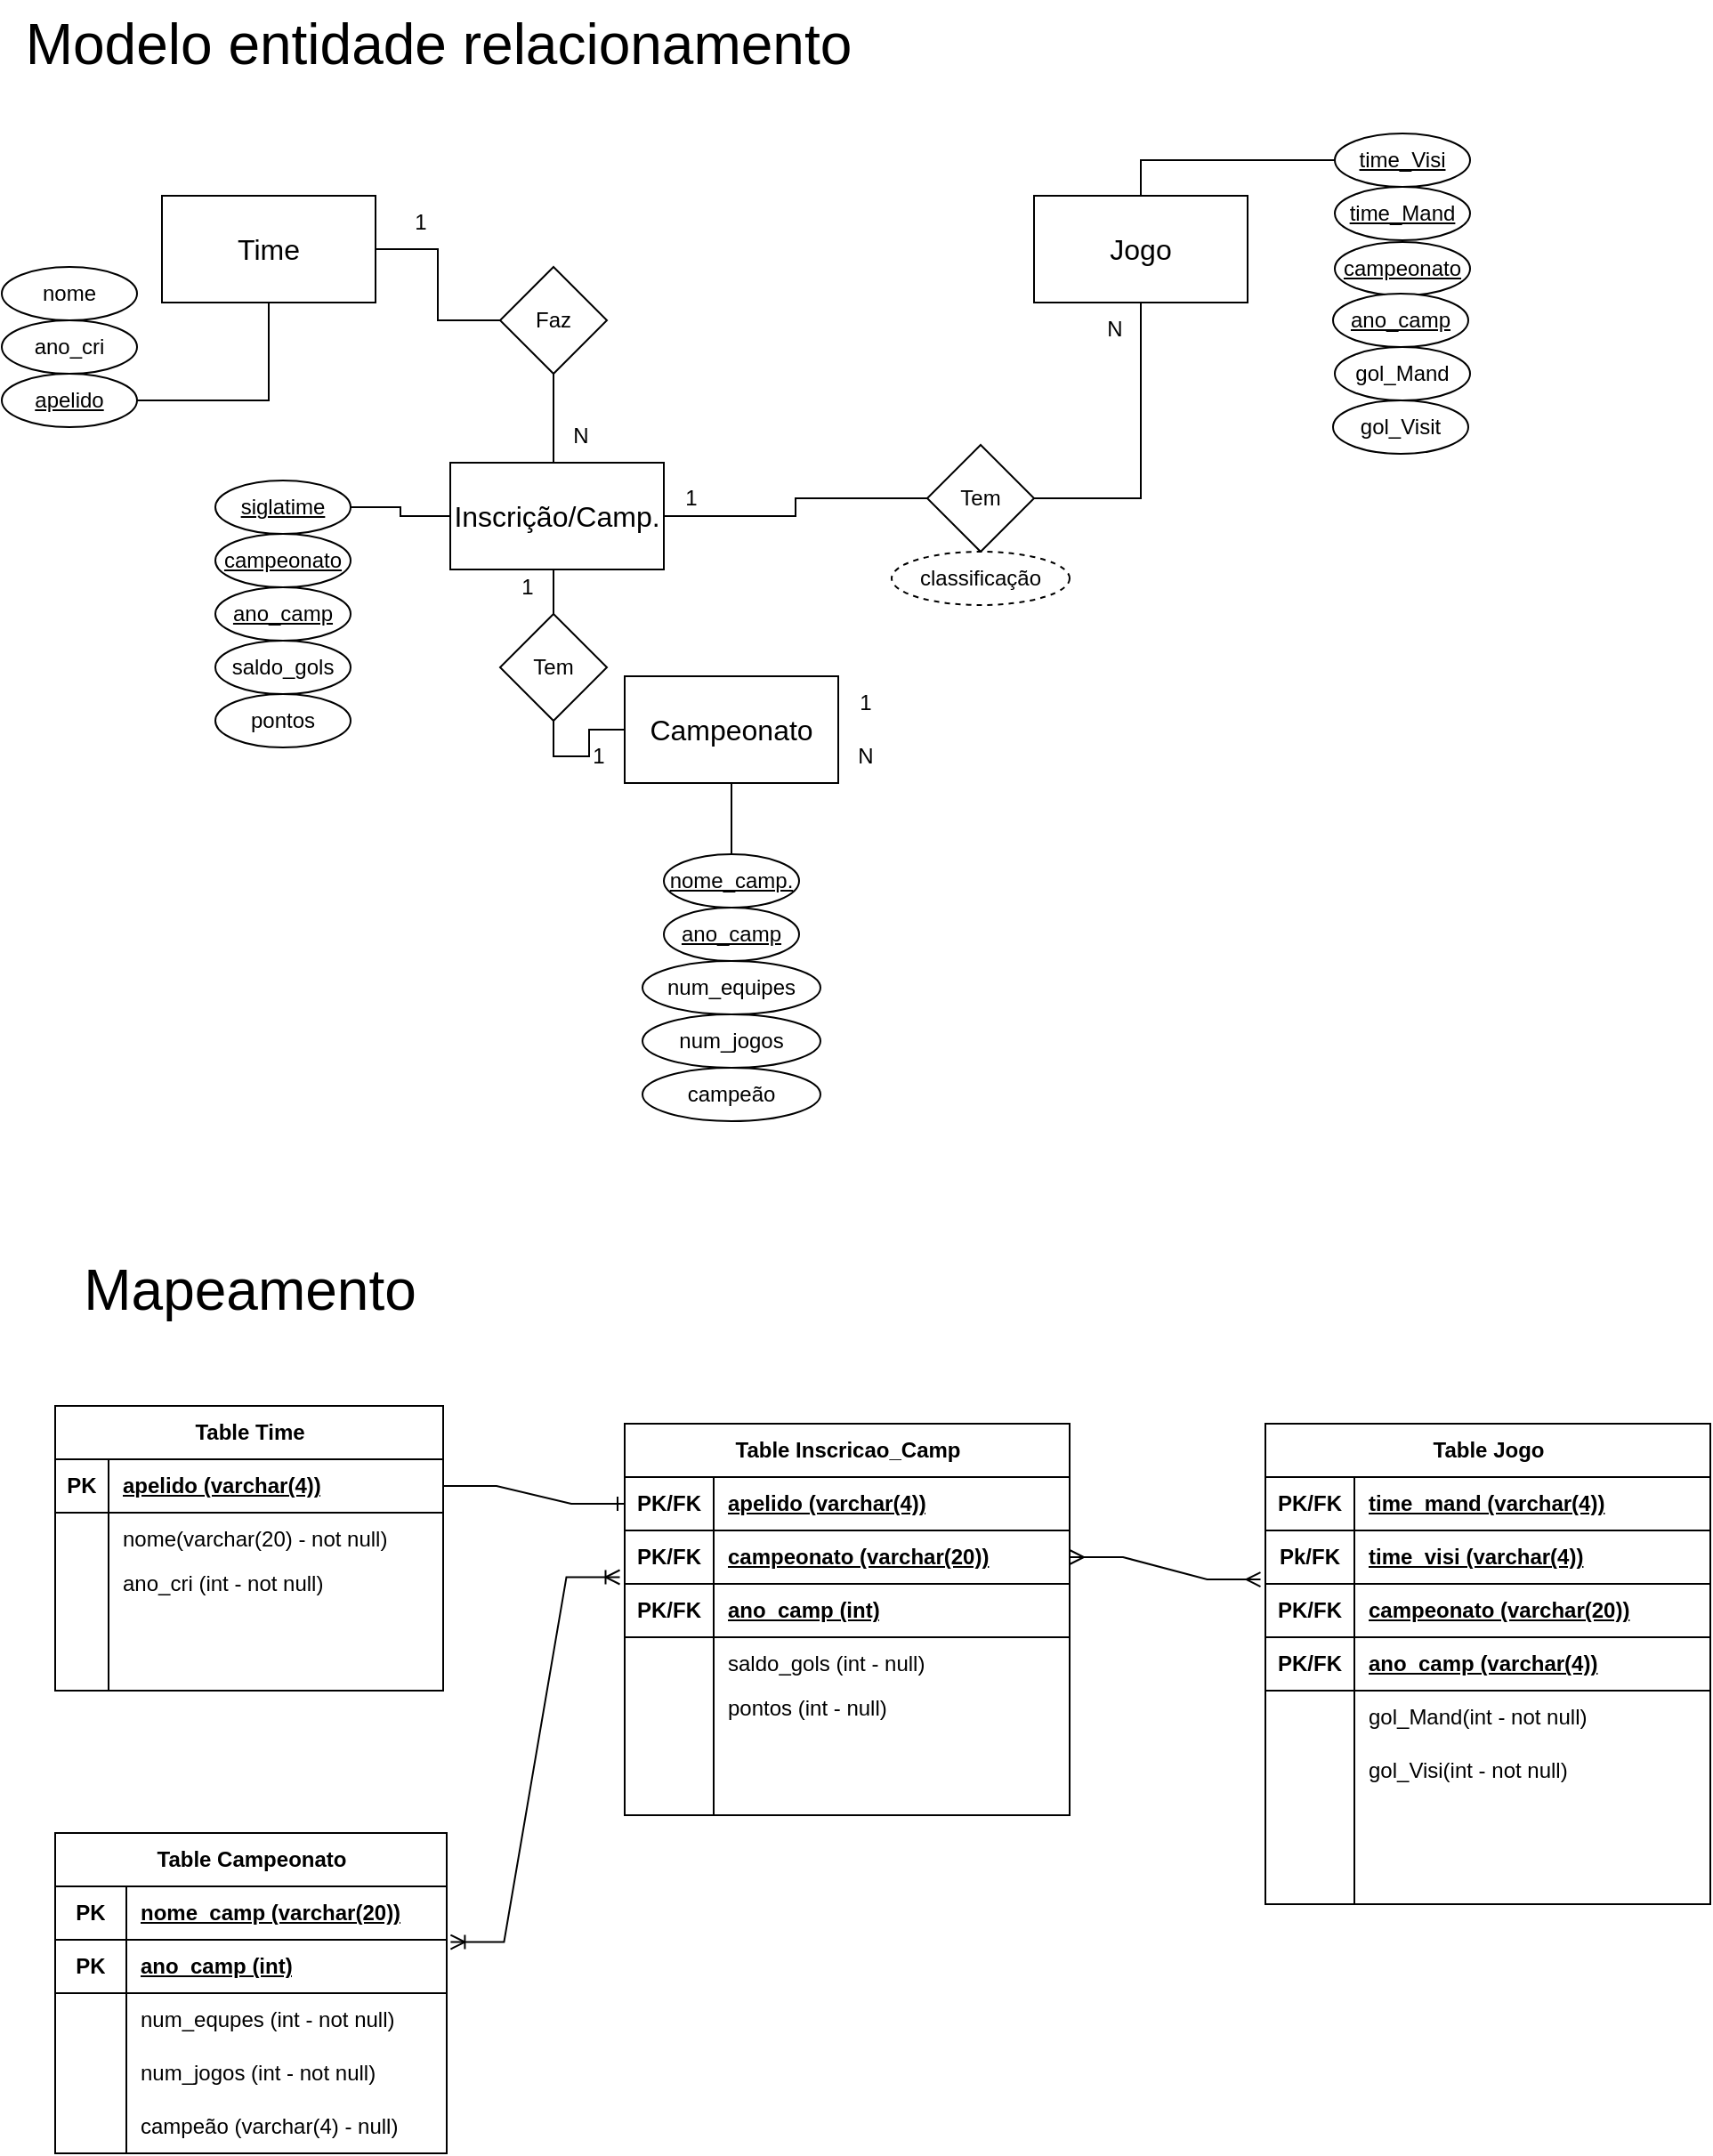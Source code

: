 <mxfile version="21.1.5" type="device">
  <diagram name="Página-1" id="OHmqHWSddSVcRTLXBkN2">
    <mxGraphModel dx="1222" dy="1817" grid="1" gridSize="10" guides="1" tooltips="1" connect="1" arrows="1" fold="1" page="1" pageScale="1" pageWidth="827" pageHeight="1169" math="0" shadow="0">
      <root>
        <mxCell id="0" />
        <mxCell id="1" parent="0" />
        <mxCell id="hpPlrnzXMy8QBGqbt8Rk-30" style="edgeStyle=orthogonalEdgeStyle;rounded=0;orthogonalLoop=1;jettySize=auto;html=1;endArrow=none;endFill=0;" parent="1" source="hpPlrnzXMy8QBGqbt8Rk-1" target="hpPlrnzXMy8QBGqbt8Rk-20" edge="1">
          <mxGeometry relative="1" as="geometry" />
        </mxCell>
        <mxCell id="hpPlrnzXMy8QBGqbt8Rk-1" value="&lt;font style=&quot;font-size: 16px;&quot;&gt;Time&lt;/font&gt;" style="rounded=0;whiteSpace=wrap;html=1;" parent="1" vertex="1">
          <mxGeometry x="110" y="90" width="120" height="60" as="geometry" />
        </mxCell>
        <mxCell id="hpPlrnzXMy8QBGqbt8Rk-2" value="&lt;font style=&quot;font-size: 16px;&quot;&gt;Jogo&lt;/font&gt;" style="rounded=0;whiteSpace=wrap;html=1;" parent="1" vertex="1">
          <mxGeometry x="600" y="90" width="120" height="60" as="geometry" />
        </mxCell>
        <mxCell id="hpPlrnzXMy8QBGqbt8Rk-31" style="edgeStyle=orthogonalEdgeStyle;rounded=0;orthogonalLoop=1;jettySize=auto;html=1;entryX=0.5;entryY=1;entryDx=0;entryDy=0;endArrow=none;endFill=0;" parent="1" source="7RqmCavqTVrCnQbCyb9y-6" target="hpPlrnzXMy8QBGqbt8Rk-20" edge="1">
          <mxGeometry relative="1" as="geometry" />
        </mxCell>
        <mxCell id="hpPlrnzXMy8QBGqbt8Rk-57" style="edgeStyle=orthogonalEdgeStyle;rounded=0;orthogonalLoop=1;jettySize=auto;html=1;entryX=0;entryY=0.5;entryDx=0;entryDy=0;exitX=1;exitY=0.5;exitDx=0;exitDy=0;endArrow=none;endFill=0;" parent="1" source="7RqmCavqTVrCnQbCyb9y-1" target="hpPlrnzXMy8QBGqbt8Rk-19" edge="1">
          <mxGeometry relative="1" as="geometry" />
        </mxCell>
        <mxCell id="hpPlrnzXMy8QBGqbt8Rk-283" value="" style="edgeStyle=orthogonalEdgeStyle;rounded=0;orthogonalLoop=1;jettySize=auto;html=1;" parent="1" source="hNFuMgrKwEquxDDYwE76-2" target="hpPlrnzXMy8QBGqbt8Rk-281" edge="1">
          <mxGeometry relative="1" as="geometry" />
        </mxCell>
        <mxCell id="hpPlrnzXMy8QBGqbt8Rk-3" value="&lt;font style=&quot;font-size: 16px;&quot;&gt;Campeonato&lt;/font&gt;" style="rounded=0;whiteSpace=wrap;html=1;" parent="1" vertex="1">
          <mxGeometry x="370" y="360" width="120" height="60" as="geometry" />
        </mxCell>
        <mxCell id="hpPlrnzXMy8QBGqbt8Rk-12" value="&lt;u&gt;nome_camp.&lt;/u&gt;" style="ellipse;whiteSpace=wrap;html=1;" parent="1" vertex="1">
          <mxGeometry x="392" y="460" width="76" height="30" as="geometry" />
        </mxCell>
        <mxCell id="7RqmCavqTVrCnQbCyb9y-3" value="" style="edgeStyle=orthogonalEdgeStyle;rounded=0;orthogonalLoop=1;jettySize=auto;html=1;" parent="1" source="hpPlrnzXMy8QBGqbt8Rk-13" target="7RqmCavqTVrCnQbCyb9y-2" edge="1">
          <mxGeometry relative="1" as="geometry" />
        </mxCell>
        <mxCell id="hpPlrnzXMy8QBGqbt8Rk-13" value="saldo_gols" style="ellipse;whiteSpace=wrap;html=1;" parent="1" vertex="1">
          <mxGeometry x="140" y="340" width="76" height="30" as="geometry" />
        </mxCell>
        <mxCell id="hpPlrnzXMy8QBGqbt8Rk-16" value="pontos" style="ellipse;whiteSpace=wrap;html=1;" parent="1" vertex="1">
          <mxGeometry x="140" y="370" width="76" height="30" as="geometry" />
        </mxCell>
        <mxCell id="hpPlrnzXMy8QBGqbt8Rk-17" value="num_equipes" style="ellipse;whiteSpace=wrap;html=1;" parent="1" vertex="1">
          <mxGeometry x="380" y="520" width="100" height="30" as="geometry" />
        </mxCell>
        <mxCell id="hpPlrnzXMy8QBGqbt8Rk-277" style="edgeStyle=orthogonalEdgeStyle;rounded=0;orthogonalLoop=1;jettySize=auto;html=1;exitX=1;exitY=0.5;exitDx=0;exitDy=0;entryX=0.5;entryY=1;entryDx=0;entryDy=0;endArrow=none;endFill=0;" parent="1" source="hpPlrnzXMy8QBGqbt8Rk-19" target="hpPlrnzXMy8QBGqbt8Rk-2" edge="1">
          <mxGeometry relative="1" as="geometry">
            <mxPoint x="630" y="399" as="sourcePoint" />
            <mxPoint x="680" y="240" as="targetPoint" />
          </mxGeometry>
        </mxCell>
        <mxCell id="hpPlrnzXMy8QBGqbt8Rk-19" value="Tem" style="rhombus;whiteSpace=wrap;html=1;" parent="1" vertex="1">
          <mxGeometry x="540" y="230" width="60" height="60" as="geometry" />
        </mxCell>
        <mxCell id="hpPlrnzXMy8QBGqbt8Rk-20" value="Faz" style="rhombus;whiteSpace=wrap;html=1;" parent="1" vertex="1">
          <mxGeometry x="300" y="130" width="60" height="60" as="geometry" />
        </mxCell>
        <mxCell id="hpPlrnzXMy8QBGqbt8Rk-24" value="&lt;u&gt;apelido&lt;/u&gt;" style="ellipse;whiteSpace=wrap;html=1;" parent="1" vertex="1">
          <mxGeometry x="20" y="190" width="76" height="30" as="geometry" />
        </mxCell>
        <mxCell id="hpPlrnzXMy8QBGqbt8Rk-27" value="nome" style="ellipse;whiteSpace=wrap;html=1;" parent="1" vertex="1">
          <mxGeometry x="20" y="130" width="76" height="30" as="geometry" />
        </mxCell>
        <mxCell id="hpPlrnzXMy8QBGqbt8Rk-28" value="ano_cri" style="ellipse;whiteSpace=wrap;html=1;" parent="1" vertex="1">
          <mxGeometry x="20" y="160" width="76" height="30" as="geometry" />
        </mxCell>
        <mxCell id="hpPlrnzXMy8QBGqbt8Rk-36" value="&lt;u&gt;time_Mand&lt;/u&gt;" style="ellipse;whiteSpace=wrap;html=1;" parent="1" vertex="1">
          <mxGeometry x="769" y="85" width="76" height="30" as="geometry" />
        </mxCell>
        <mxCell id="hpPlrnzXMy8QBGqbt8Rk-37" value="&lt;u&gt;time_Visi&lt;/u&gt;" style="ellipse;whiteSpace=wrap;html=1;" parent="1" vertex="1">
          <mxGeometry x="769" y="55" width="76" height="30" as="geometry" />
        </mxCell>
        <mxCell id="hpPlrnzXMy8QBGqbt8Rk-38" value="gol_Mand" style="ellipse;whiteSpace=wrap;html=1;" parent="1" vertex="1">
          <mxGeometry x="769" y="175" width="76" height="30" as="geometry" />
        </mxCell>
        <mxCell id="hpPlrnzXMy8QBGqbt8Rk-44" value="1" style="text;html=1;align=center;verticalAlign=middle;resizable=0;points=[];autosize=1;strokeColor=none;fillColor=none;" parent="1" vertex="1">
          <mxGeometry x="490" y="360" width="30" height="30" as="geometry" />
        </mxCell>
        <mxCell id="hpPlrnzXMy8QBGqbt8Rk-45" value="1" style="text;html=1;align=center;verticalAlign=middle;resizable=0;points=[];autosize=1;strokeColor=none;fillColor=none;" parent="1" vertex="1">
          <mxGeometry x="392" y="245" width="30" height="30" as="geometry" />
        </mxCell>
        <mxCell id="hpPlrnzXMy8QBGqbt8Rk-46" value="N" style="text;html=1;align=center;verticalAlign=middle;resizable=0;points=[];autosize=1;strokeColor=none;fillColor=none;" parent="1" vertex="1">
          <mxGeometry x="630" y="150" width="30" height="30" as="geometry" />
        </mxCell>
        <mxCell id="hpPlrnzXMy8QBGqbt8Rk-47" value="N" style="text;html=1;align=center;verticalAlign=middle;resizable=0;points=[];autosize=1;strokeColor=none;fillColor=none;" parent="1" vertex="1">
          <mxGeometry x="490" y="390" width="30" height="30" as="geometry" />
        </mxCell>
        <mxCell id="hpPlrnzXMy8QBGqbt8Rk-63" value="Table Time" style="shape=table;startSize=30;container=1;collapsible=1;childLayout=tableLayout;fixedRows=1;rowLines=0;fontStyle=1;align=center;resizeLast=1;html=1;" parent="1" vertex="1">
          <mxGeometry x="50" y="770" width="218" height="160" as="geometry" />
        </mxCell>
        <mxCell id="hpPlrnzXMy8QBGqbt8Rk-64" value="" style="shape=tableRow;horizontal=0;startSize=0;swimlaneHead=0;swimlaneBody=0;fillColor=none;collapsible=0;dropTarget=0;points=[[0,0.5],[1,0.5]];portConstraint=eastwest;top=0;left=0;right=0;bottom=1;" parent="hpPlrnzXMy8QBGqbt8Rk-63" vertex="1">
          <mxGeometry y="30" width="218" height="30" as="geometry" />
        </mxCell>
        <mxCell id="hpPlrnzXMy8QBGqbt8Rk-65" value="PK" style="shape=partialRectangle;connectable=0;fillColor=none;top=0;left=0;bottom=0;right=0;fontStyle=1;overflow=hidden;whiteSpace=wrap;html=1;" parent="hpPlrnzXMy8QBGqbt8Rk-64" vertex="1">
          <mxGeometry width="30" height="30" as="geometry">
            <mxRectangle width="30" height="30" as="alternateBounds" />
          </mxGeometry>
        </mxCell>
        <mxCell id="hpPlrnzXMy8QBGqbt8Rk-66" value="apelido (varchar(4))" style="shape=partialRectangle;connectable=0;fillColor=none;top=0;left=0;bottom=0;right=0;align=left;spacingLeft=6;fontStyle=5;overflow=hidden;whiteSpace=wrap;html=1;" parent="hpPlrnzXMy8QBGqbt8Rk-64" vertex="1">
          <mxGeometry x="30" width="188" height="30" as="geometry">
            <mxRectangle width="188" height="30" as="alternateBounds" />
          </mxGeometry>
        </mxCell>
        <mxCell id="hpPlrnzXMy8QBGqbt8Rk-70" value="" style="shape=tableRow;horizontal=0;startSize=0;swimlaneHead=0;swimlaneBody=0;fillColor=none;collapsible=0;dropTarget=0;points=[[0,0.5],[1,0.5]];portConstraint=eastwest;top=0;left=0;right=0;bottom=0;" parent="hpPlrnzXMy8QBGqbt8Rk-63" vertex="1">
          <mxGeometry y="60" width="218" height="30" as="geometry" />
        </mxCell>
        <mxCell id="hpPlrnzXMy8QBGqbt8Rk-71" value="" style="shape=partialRectangle;connectable=0;fillColor=none;top=0;left=0;bottom=0;right=0;editable=1;overflow=hidden;whiteSpace=wrap;html=1;" parent="hpPlrnzXMy8QBGqbt8Rk-70" vertex="1">
          <mxGeometry width="30" height="30" as="geometry">
            <mxRectangle width="30" height="30" as="alternateBounds" />
          </mxGeometry>
        </mxCell>
        <mxCell id="hpPlrnzXMy8QBGqbt8Rk-72" value="nome(varchar(20) - not null)" style="shape=partialRectangle;connectable=0;fillColor=none;top=0;left=0;bottom=0;right=0;align=left;spacingLeft=6;overflow=hidden;whiteSpace=wrap;html=1;" parent="hpPlrnzXMy8QBGqbt8Rk-70" vertex="1">
          <mxGeometry x="30" width="188" height="30" as="geometry">
            <mxRectangle width="188" height="30" as="alternateBounds" />
          </mxGeometry>
        </mxCell>
        <mxCell id="hpPlrnzXMy8QBGqbt8Rk-67" value="" style="shape=tableRow;horizontal=0;startSize=0;swimlaneHead=0;swimlaneBody=0;fillColor=none;collapsible=0;dropTarget=0;points=[[0,0.5],[1,0.5]];portConstraint=eastwest;top=0;left=0;right=0;bottom=0;" parent="hpPlrnzXMy8QBGqbt8Rk-63" vertex="1">
          <mxGeometry y="90" width="218" height="20" as="geometry" />
        </mxCell>
        <mxCell id="hpPlrnzXMy8QBGqbt8Rk-68" value="" style="shape=partialRectangle;connectable=0;fillColor=none;top=0;left=0;bottom=0;right=0;editable=1;overflow=hidden;whiteSpace=wrap;html=1;" parent="hpPlrnzXMy8QBGqbt8Rk-67" vertex="1">
          <mxGeometry width="30" height="20" as="geometry">
            <mxRectangle width="30" height="20" as="alternateBounds" />
          </mxGeometry>
        </mxCell>
        <mxCell id="hpPlrnzXMy8QBGqbt8Rk-69" value="ano_cri (int - not null)" style="shape=partialRectangle;connectable=0;fillColor=none;top=0;left=0;bottom=0;right=0;align=left;spacingLeft=6;overflow=hidden;whiteSpace=wrap;html=1;" parent="hpPlrnzXMy8QBGqbt8Rk-67" vertex="1">
          <mxGeometry x="30" width="188" height="20" as="geometry">
            <mxRectangle width="188" height="20" as="alternateBounds" />
          </mxGeometry>
        </mxCell>
        <mxCell id="hpPlrnzXMy8QBGqbt8Rk-73" value="" style="shape=tableRow;horizontal=0;startSize=0;swimlaneHead=0;swimlaneBody=0;fillColor=none;collapsible=0;dropTarget=0;points=[[0,0.5],[1,0.5]];portConstraint=eastwest;top=0;left=0;right=0;bottom=0;" parent="hpPlrnzXMy8QBGqbt8Rk-63" vertex="1">
          <mxGeometry y="110" width="218" height="20" as="geometry" />
        </mxCell>
        <mxCell id="hpPlrnzXMy8QBGqbt8Rk-74" value="" style="shape=partialRectangle;connectable=0;fillColor=none;top=0;left=0;bottom=0;right=0;editable=1;overflow=hidden;whiteSpace=wrap;html=1;" parent="hpPlrnzXMy8QBGqbt8Rk-73" vertex="1">
          <mxGeometry width="30" height="20" as="geometry">
            <mxRectangle width="30" height="20" as="alternateBounds" />
          </mxGeometry>
        </mxCell>
        <mxCell id="hpPlrnzXMy8QBGqbt8Rk-75" value="" style="shape=partialRectangle;connectable=0;fillColor=none;top=0;left=0;bottom=0;right=0;align=left;spacingLeft=6;overflow=hidden;whiteSpace=wrap;html=1;" parent="hpPlrnzXMy8QBGqbt8Rk-73" vertex="1">
          <mxGeometry x="30" width="188" height="20" as="geometry">
            <mxRectangle width="188" height="20" as="alternateBounds" />
          </mxGeometry>
        </mxCell>
        <mxCell id="hpPlrnzXMy8QBGqbt8Rk-112" value="" style="shape=tableRow;horizontal=0;startSize=0;swimlaneHead=0;swimlaneBody=0;fillColor=none;collapsible=0;dropTarget=0;points=[[0,0.5],[1,0.5]];portConstraint=eastwest;top=0;left=0;right=0;bottom=0;" parent="hpPlrnzXMy8QBGqbt8Rk-63" vertex="1">
          <mxGeometry y="130" width="218" height="30" as="geometry" />
        </mxCell>
        <mxCell id="hpPlrnzXMy8QBGqbt8Rk-113" value="" style="shape=partialRectangle;connectable=0;fillColor=none;top=0;left=0;bottom=0;right=0;editable=1;overflow=hidden;whiteSpace=wrap;html=1;" parent="hpPlrnzXMy8QBGqbt8Rk-112" vertex="1">
          <mxGeometry width="30" height="30" as="geometry">
            <mxRectangle width="30" height="30" as="alternateBounds" />
          </mxGeometry>
        </mxCell>
        <mxCell id="hpPlrnzXMy8QBGqbt8Rk-114" value="" style="shape=partialRectangle;connectable=0;fillColor=none;top=0;left=0;bottom=0;right=0;align=left;spacingLeft=6;overflow=hidden;whiteSpace=wrap;html=1;" parent="hpPlrnzXMy8QBGqbt8Rk-112" vertex="1">
          <mxGeometry x="30" width="188" height="30" as="geometry">
            <mxRectangle width="188" height="30" as="alternateBounds" />
          </mxGeometry>
        </mxCell>
        <mxCell id="hpPlrnzXMy8QBGqbt8Rk-115" value="Table Campeonato" style="shape=table;startSize=30;container=1;collapsible=1;childLayout=tableLayout;fixedRows=1;rowLines=0;fontStyle=1;align=center;resizeLast=1;html=1;" parent="1" vertex="1">
          <mxGeometry x="50" y="1010" width="220" height="180" as="geometry" />
        </mxCell>
        <mxCell id="hpPlrnzXMy8QBGqbt8Rk-116" value="" style="shape=tableRow;horizontal=0;startSize=0;swimlaneHead=0;swimlaneBody=0;fillColor=none;collapsible=0;dropTarget=0;points=[[0,0.5],[1,0.5]];portConstraint=eastwest;top=0;left=0;right=0;bottom=1;" parent="hpPlrnzXMy8QBGqbt8Rk-115" vertex="1">
          <mxGeometry y="30" width="220" height="30" as="geometry" />
        </mxCell>
        <mxCell id="hpPlrnzXMy8QBGqbt8Rk-117" value="PK" style="shape=partialRectangle;connectable=0;fillColor=none;top=0;left=0;bottom=0;right=0;fontStyle=1;overflow=hidden;whiteSpace=wrap;html=1;" parent="hpPlrnzXMy8QBGqbt8Rk-116" vertex="1">
          <mxGeometry width="40" height="30" as="geometry">
            <mxRectangle width="40" height="30" as="alternateBounds" />
          </mxGeometry>
        </mxCell>
        <mxCell id="hpPlrnzXMy8QBGqbt8Rk-118" value="nome_camp (varchar(20))" style="shape=partialRectangle;connectable=0;fillColor=none;top=0;left=0;bottom=0;right=0;align=left;spacingLeft=6;fontStyle=5;overflow=hidden;whiteSpace=wrap;html=1;" parent="hpPlrnzXMy8QBGqbt8Rk-116" vertex="1">
          <mxGeometry x="40" width="180" height="30" as="geometry">
            <mxRectangle width="180" height="30" as="alternateBounds" />
          </mxGeometry>
        </mxCell>
        <mxCell id="hNFuMgrKwEquxDDYwE76-50" value="" style="shape=tableRow;horizontal=0;startSize=0;swimlaneHead=0;swimlaneBody=0;fillColor=none;collapsible=0;dropTarget=0;points=[[0,0.5],[1,0.5]];portConstraint=eastwest;top=0;left=0;right=0;bottom=1;" vertex="1" parent="hpPlrnzXMy8QBGqbt8Rk-115">
          <mxGeometry y="60" width="220" height="30" as="geometry" />
        </mxCell>
        <mxCell id="hNFuMgrKwEquxDDYwE76-51" value="PK" style="shape=partialRectangle;connectable=0;fillColor=none;top=0;left=0;bottom=0;right=0;fontStyle=1;overflow=hidden;whiteSpace=wrap;html=1;" vertex="1" parent="hNFuMgrKwEquxDDYwE76-50">
          <mxGeometry width="40" height="30" as="geometry">
            <mxRectangle width="40" height="30" as="alternateBounds" />
          </mxGeometry>
        </mxCell>
        <mxCell id="hNFuMgrKwEquxDDYwE76-52" value="ano_camp (int)" style="shape=partialRectangle;connectable=0;fillColor=none;top=0;left=0;bottom=0;right=0;align=left;spacingLeft=6;fontStyle=5;overflow=hidden;whiteSpace=wrap;html=1;" vertex="1" parent="hNFuMgrKwEquxDDYwE76-50">
          <mxGeometry x="40" width="180" height="30" as="geometry">
            <mxRectangle width="180" height="30" as="alternateBounds" />
          </mxGeometry>
        </mxCell>
        <mxCell id="hpPlrnzXMy8QBGqbt8Rk-119" value="" style="shape=tableRow;horizontal=0;startSize=0;swimlaneHead=0;swimlaneBody=0;fillColor=none;collapsible=0;dropTarget=0;points=[[0,0.5],[1,0.5]];portConstraint=eastwest;top=0;left=0;right=0;bottom=0;" parent="hpPlrnzXMy8QBGqbt8Rk-115" vertex="1">
          <mxGeometry y="90" width="220" height="30" as="geometry" />
        </mxCell>
        <mxCell id="hpPlrnzXMy8QBGqbt8Rk-120" value="" style="shape=partialRectangle;connectable=0;fillColor=none;top=0;left=0;bottom=0;right=0;editable=1;overflow=hidden;whiteSpace=wrap;html=1;" parent="hpPlrnzXMy8QBGqbt8Rk-119" vertex="1">
          <mxGeometry width="40" height="30" as="geometry">
            <mxRectangle width="40" height="30" as="alternateBounds" />
          </mxGeometry>
        </mxCell>
        <mxCell id="hpPlrnzXMy8QBGqbt8Rk-121" value="num_equpes (int - not null)" style="shape=partialRectangle;connectable=0;fillColor=none;top=0;left=0;bottom=0;right=0;align=left;spacingLeft=6;overflow=hidden;whiteSpace=wrap;html=1;" parent="hpPlrnzXMy8QBGqbt8Rk-119" vertex="1">
          <mxGeometry x="40" width="180" height="30" as="geometry">
            <mxRectangle width="180" height="30" as="alternateBounds" />
          </mxGeometry>
        </mxCell>
        <mxCell id="7RqmCavqTVrCnQbCyb9y-61" value="" style="shape=tableRow;horizontal=0;startSize=0;swimlaneHead=0;swimlaneBody=0;fillColor=none;collapsible=0;dropTarget=0;points=[[0,0.5],[1,0.5]];portConstraint=eastwest;top=0;left=0;right=0;bottom=0;" parent="hpPlrnzXMy8QBGqbt8Rk-115" vertex="1">
          <mxGeometry y="120" width="220" height="30" as="geometry" />
        </mxCell>
        <mxCell id="7RqmCavqTVrCnQbCyb9y-62" value="" style="shape=partialRectangle;connectable=0;fillColor=none;top=0;left=0;bottom=0;right=0;editable=1;overflow=hidden;whiteSpace=wrap;html=1;" parent="7RqmCavqTVrCnQbCyb9y-61" vertex="1">
          <mxGeometry width="40" height="30" as="geometry">
            <mxRectangle width="40" height="30" as="alternateBounds" />
          </mxGeometry>
        </mxCell>
        <mxCell id="7RqmCavqTVrCnQbCyb9y-63" value="num_jogos (int - not null)" style="shape=partialRectangle;connectable=0;fillColor=none;top=0;left=0;bottom=0;right=0;align=left;spacingLeft=6;overflow=hidden;whiteSpace=wrap;html=1;" parent="7RqmCavqTVrCnQbCyb9y-61" vertex="1">
          <mxGeometry x="40" width="180" height="30" as="geometry">
            <mxRectangle width="180" height="30" as="alternateBounds" />
          </mxGeometry>
        </mxCell>
        <mxCell id="hpPlrnzXMy8QBGqbt8Rk-122" value="" style="shape=tableRow;horizontal=0;startSize=0;swimlaneHead=0;swimlaneBody=0;fillColor=none;collapsible=0;dropTarget=0;points=[[0,0.5],[1,0.5]];portConstraint=eastwest;top=0;left=0;right=0;bottom=0;" parent="hpPlrnzXMy8QBGqbt8Rk-115" vertex="1">
          <mxGeometry y="150" width="220" height="30" as="geometry" />
        </mxCell>
        <mxCell id="hpPlrnzXMy8QBGqbt8Rk-123" value="" style="shape=partialRectangle;connectable=0;fillColor=none;top=0;left=0;bottom=0;right=0;editable=1;overflow=hidden;whiteSpace=wrap;html=1;" parent="hpPlrnzXMy8QBGqbt8Rk-122" vertex="1">
          <mxGeometry width="40" height="30" as="geometry">
            <mxRectangle width="40" height="30" as="alternateBounds" />
          </mxGeometry>
        </mxCell>
        <mxCell id="hpPlrnzXMy8QBGqbt8Rk-124" value="campeão (varchar(4) - null)" style="shape=partialRectangle;connectable=0;fillColor=none;top=0;left=0;bottom=0;right=0;align=left;spacingLeft=6;overflow=hidden;whiteSpace=wrap;html=1;" parent="hpPlrnzXMy8QBGqbt8Rk-122" vertex="1">
          <mxGeometry x="40" width="180" height="30" as="geometry">
            <mxRectangle width="180" height="30" as="alternateBounds" />
          </mxGeometry>
        </mxCell>
        <mxCell id="hpPlrnzXMy8QBGqbt8Rk-197" value="Table Jogo" style="shape=table;startSize=30;container=1;collapsible=1;childLayout=tableLayout;fixedRows=1;rowLines=0;fontStyle=1;align=center;resizeLast=1;html=1;" parent="1" vertex="1">
          <mxGeometry x="730" y="780" width="250" height="270" as="geometry" />
        </mxCell>
        <mxCell id="hpPlrnzXMy8QBGqbt8Rk-198" value="" style="shape=tableRow;horizontal=0;startSize=0;swimlaneHead=0;swimlaneBody=0;fillColor=none;collapsible=0;dropTarget=0;points=[[0,0.5],[1,0.5]];portConstraint=eastwest;top=0;left=0;right=0;bottom=1;" parent="hpPlrnzXMy8QBGqbt8Rk-197" vertex="1">
          <mxGeometry y="30" width="250" height="30" as="geometry" />
        </mxCell>
        <mxCell id="hpPlrnzXMy8QBGqbt8Rk-199" value="PK/FK" style="shape=partialRectangle;connectable=0;fillColor=none;top=0;left=0;bottom=0;right=0;fontStyle=1;overflow=hidden;whiteSpace=wrap;html=1;" parent="hpPlrnzXMy8QBGqbt8Rk-198" vertex="1">
          <mxGeometry width="50" height="30" as="geometry">
            <mxRectangle width="50" height="30" as="alternateBounds" />
          </mxGeometry>
        </mxCell>
        <mxCell id="hpPlrnzXMy8QBGqbt8Rk-200" value="time_mand (varchar(4))" style="shape=partialRectangle;connectable=0;fillColor=none;top=0;left=0;bottom=0;right=0;align=left;spacingLeft=6;fontStyle=5;overflow=hidden;whiteSpace=wrap;html=1;" parent="hpPlrnzXMy8QBGqbt8Rk-198" vertex="1">
          <mxGeometry x="50" width="200" height="30" as="geometry">
            <mxRectangle width="200" height="30" as="alternateBounds" />
          </mxGeometry>
        </mxCell>
        <mxCell id="hpPlrnzXMy8QBGqbt8Rk-214" value="" style="shape=tableRow;horizontal=0;startSize=0;swimlaneHead=0;swimlaneBody=0;fillColor=none;collapsible=0;dropTarget=0;points=[[0,0.5],[1,0.5]];portConstraint=eastwest;top=0;left=0;right=0;bottom=1;" parent="hpPlrnzXMy8QBGqbt8Rk-197" vertex="1">
          <mxGeometry y="60" width="250" height="30" as="geometry" />
        </mxCell>
        <mxCell id="hpPlrnzXMy8QBGqbt8Rk-215" value="Pk/FK" style="shape=partialRectangle;connectable=0;fillColor=none;top=0;left=0;bottom=0;right=0;fontStyle=1;overflow=hidden;whiteSpace=wrap;html=1;" parent="hpPlrnzXMy8QBGqbt8Rk-214" vertex="1">
          <mxGeometry width="50" height="30" as="geometry">
            <mxRectangle width="50" height="30" as="alternateBounds" />
          </mxGeometry>
        </mxCell>
        <mxCell id="hpPlrnzXMy8QBGqbt8Rk-216" value="time_visi (varchar(4))" style="shape=partialRectangle;connectable=0;fillColor=none;top=0;left=0;bottom=0;right=0;align=left;spacingLeft=6;fontStyle=5;overflow=hidden;whiteSpace=wrap;html=1;" parent="hpPlrnzXMy8QBGqbt8Rk-214" vertex="1">
          <mxGeometry x="50" width="200" height="30" as="geometry">
            <mxRectangle width="200" height="30" as="alternateBounds" />
          </mxGeometry>
        </mxCell>
        <mxCell id="hpPlrnzXMy8QBGqbt8Rk-293" value="" style="shape=tableRow;horizontal=0;startSize=0;swimlaneHead=0;swimlaneBody=0;fillColor=none;collapsible=0;dropTarget=0;points=[[0,0.5],[1,0.5]];portConstraint=eastwest;top=0;left=0;right=0;bottom=1;" parent="hpPlrnzXMy8QBGqbt8Rk-197" vertex="1">
          <mxGeometry y="90" width="250" height="30" as="geometry" />
        </mxCell>
        <mxCell id="hpPlrnzXMy8QBGqbt8Rk-294" value="PK/FK" style="shape=partialRectangle;connectable=0;fillColor=none;top=0;left=0;bottom=0;right=0;fontStyle=1;overflow=hidden;whiteSpace=wrap;html=1;" parent="hpPlrnzXMy8QBGqbt8Rk-293" vertex="1">
          <mxGeometry width="50" height="30" as="geometry">
            <mxRectangle width="50" height="30" as="alternateBounds" />
          </mxGeometry>
        </mxCell>
        <mxCell id="hpPlrnzXMy8QBGqbt8Rk-295" value="campeonato (varchar(20))" style="shape=partialRectangle;connectable=0;fillColor=none;top=0;left=0;bottom=0;right=0;align=left;spacingLeft=6;fontStyle=5;overflow=hidden;whiteSpace=wrap;html=1;" parent="hpPlrnzXMy8QBGqbt8Rk-293" vertex="1">
          <mxGeometry x="50" width="200" height="30" as="geometry">
            <mxRectangle width="200" height="30" as="alternateBounds" />
          </mxGeometry>
        </mxCell>
        <mxCell id="hNFuMgrKwEquxDDYwE76-27" value="" style="shape=tableRow;horizontal=0;startSize=0;swimlaneHead=0;swimlaneBody=0;fillColor=none;collapsible=0;dropTarget=0;points=[[0,0.5],[1,0.5]];portConstraint=eastwest;top=0;left=0;right=0;bottom=1;" vertex="1" parent="hpPlrnzXMy8QBGqbt8Rk-197">
          <mxGeometry y="120" width="250" height="30" as="geometry" />
        </mxCell>
        <mxCell id="hNFuMgrKwEquxDDYwE76-28" value="PK/FK" style="shape=partialRectangle;connectable=0;fillColor=none;top=0;left=0;bottom=0;right=0;fontStyle=1;overflow=hidden;whiteSpace=wrap;html=1;" vertex="1" parent="hNFuMgrKwEquxDDYwE76-27">
          <mxGeometry width="50" height="30" as="geometry">
            <mxRectangle width="50" height="30" as="alternateBounds" />
          </mxGeometry>
        </mxCell>
        <mxCell id="hNFuMgrKwEquxDDYwE76-29" value="ano_camp (varchar(4))" style="shape=partialRectangle;connectable=0;fillColor=none;top=0;left=0;bottom=0;right=0;align=left;spacingLeft=6;fontStyle=5;overflow=hidden;whiteSpace=wrap;html=1;" vertex="1" parent="hNFuMgrKwEquxDDYwE76-27">
          <mxGeometry x="50" width="200" height="30" as="geometry">
            <mxRectangle width="200" height="30" as="alternateBounds" />
          </mxGeometry>
        </mxCell>
        <mxCell id="hpPlrnzXMy8QBGqbt8Rk-201" value="" style="shape=tableRow;horizontal=0;startSize=0;swimlaneHead=0;swimlaneBody=0;fillColor=none;collapsible=0;dropTarget=0;points=[[0,0.5],[1,0.5]];portConstraint=eastwest;top=0;left=0;right=0;bottom=0;" parent="hpPlrnzXMy8QBGqbt8Rk-197" vertex="1">
          <mxGeometry y="150" width="250" height="30" as="geometry" />
        </mxCell>
        <mxCell id="hpPlrnzXMy8QBGqbt8Rk-202" value="" style="shape=partialRectangle;connectable=0;fillColor=none;top=0;left=0;bottom=0;right=0;editable=1;overflow=hidden;whiteSpace=wrap;html=1;" parent="hpPlrnzXMy8QBGqbt8Rk-201" vertex="1">
          <mxGeometry width="50" height="30" as="geometry">
            <mxRectangle width="50" height="30" as="alternateBounds" />
          </mxGeometry>
        </mxCell>
        <mxCell id="hpPlrnzXMy8QBGqbt8Rk-203" value="gol_Mand(int - not null)" style="shape=partialRectangle;connectable=0;fillColor=none;top=0;left=0;bottom=0;right=0;align=left;spacingLeft=6;overflow=hidden;whiteSpace=wrap;html=1;" parent="hpPlrnzXMy8QBGqbt8Rk-201" vertex="1">
          <mxGeometry x="50" width="200" height="30" as="geometry">
            <mxRectangle width="200" height="30" as="alternateBounds" />
          </mxGeometry>
        </mxCell>
        <mxCell id="hpPlrnzXMy8QBGqbt8Rk-204" value="" style="shape=tableRow;horizontal=0;startSize=0;swimlaneHead=0;swimlaneBody=0;fillColor=none;collapsible=0;dropTarget=0;points=[[0,0.5],[1,0.5]];portConstraint=eastwest;top=0;left=0;right=0;bottom=0;" parent="hpPlrnzXMy8QBGqbt8Rk-197" vertex="1">
          <mxGeometry y="180" width="250" height="30" as="geometry" />
        </mxCell>
        <mxCell id="hpPlrnzXMy8QBGqbt8Rk-205" value="" style="shape=partialRectangle;connectable=0;fillColor=none;top=0;left=0;bottom=0;right=0;editable=1;overflow=hidden;whiteSpace=wrap;html=1;" parent="hpPlrnzXMy8QBGqbt8Rk-204" vertex="1">
          <mxGeometry width="50" height="30" as="geometry">
            <mxRectangle width="50" height="30" as="alternateBounds" />
          </mxGeometry>
        </mxCell>
        <mxCell id="hpPlrnzXMy8QBGqbt8Rk-206" value="gol_Visi(int - not null)" style="shape=partialRectangle;connectable=0;fillColor=none;top=0;left=0;bottom=0;right=0;align=left;spacingLeft=6;overflow=hidden;whiteSpace=wrap;html=1;" parent="hpPlrnzXMy8QBGqbt8Rk-204" vertex="1">
          <mxGeometry x="50" width="200" height="30" as="geometry">
            <mxRectangle width="200" height="30" as="alternateBounds" />
          </mxGeometry>
        </mxCell>
        <mxCell id="hpPlrnzXMy8QBGqbt8Rk-207" value="" style="shape=tableRow;horizontal=0;startSize=0;swimlaneHead=0;swimlaneBody=0;fillColor=none;collapsible=0;dropTarget=0;points=[[0,0.5],[1,0.5]];portConstraint=eastwest;top=0;left=0;right=0;bottom=0;" parent="hpPlrnzXMy8QBGqbt8Rk-197" vertex="1">
          <mxGeometry y="210" width="250" height="30" as="geometry" />
        </mxCell>
        <mxCell id="hpPlrnzXMy8QBGqbt8Rk-208" value="" style="shape=partialRectangle;connectable=0;fillColor=none;top=0;left=0;bottom=0;right=0;editable=1;overflow=hidden;whiteSpace=wrap;html=1;" parent="hpPlrnzXMy8QBGqbt8Rk-207" vertex="1">
          <mxGeometry width="50" height="30" as="geometry">
            <mxRectangle width="50" height="30" as="alternateBounds" />
          </mxGeometry>
        </mxCell>
        <mxCell id="hpPlrnzXMy8QBGqbt8Rk-209" value="" style="shape=partialRectangle;connectable=0;fillColor=none;top=0;left=0;bottom=0;right=0;align=left;spacingLeft=6;overflow=hidden;whiteSpace=wrap;html=1;" parent="hpPlrnzXMy8QBGqbt8Rk-207" vertex="1">
          <mxGeometry x="50" width="200" height="30" as="geometry">
            <mxRectangle width="200" height="30" as="alternateBounds" />
          </mxGeometry>
        </mxCell>
        <mxCell id="hpPlrnzXMy8QBGqbt8Rk-210" value="" style="shape=tableRow;horizontal=0;startSize=0;swimlaneHead=0;swimlaneBody=0;fillColor=none;collapsible=0;dropTarget=0;points=[[0,0.5],[1,0.5]];portConstraint=eastwest;top=0;left=0;right=0;bottom=0;" parent="hpPlrnzXMy8QBGqbt8Rk-197" vertex="1">
          <mxGeometry y="240" width="250" height="30" as="geometry" />
        </mxCell>
        <mxCell id="hpPlrnzXMy8QBGqbt8Rk-211" value="" style="shape=partialRectangle;connectable=0;fillColor=none;top=0;left=0;bottom=0;right=0;editable=1;overflow=hidden;whiteSpace=wrap;html=1;" parent="hpPlrnzXMy8QBGqbt8Rk-210" vertex="1">
          <mxGeometry width="50" height="30" as="geometry">
            <mxRectangle width="50" height="30" as="alternateBounds" />
          </mxGeometry>
        </mxCell>
        <mxCell id="hpPlrnzXMy8QBGqbt8Rk-212" value="" style="shape=partialRectangle;connectable=0;fillColor=none;top=0;left=0;bottom=0;right=0;align=left;spacingLeft=6;overflow=hidden;whiteSpace=wrap;html=1;" parent="hpPlrnzXMy8QBGqbt8Rk-210" vertex="1">
          <mxGeometry x="50" width="200" height="30" as="geometry">
            <mxRectangle width="200" height="30" as="alternateBounds" />
          </mxGeometry>
        </mxCell>
        <mxCell id="hpPlrnzXMy8QBGqbt8Rk-260" value="1" style="text;html=1;align=center;verticalAlign=middle;resizable=0;points=[];autosize=1;strokeColor=none;fillColor=none;" parent="1" vertex="1">
          <mxGeometry x="240" y="90" width="30" height="30" as="geometry" />
        </mxCell>
        <mxCell id="hpPlrnzXMy8QBGqbt8Rk-261" value="1" style="text;html=1;align=center;verticalAlign=middle;resizable=0;points=[];autosize=1;strokeColor=none;fillColor=none;" parent="1" vertex="1">
          <mxGeometry x="300" y="295" width="30" height="30" as="geometry" />
        </mxCell>
        <mxCell id="hpPlrnzXMy8QBGqbt8Rk-262" value="1" style="text;html=1;align=center;verticalAlign=middle;resizable=0;points=[];autosize=1;strokeColor=none;fillColor=none;" parent="1" vertex="1">
          <mxGeometry x="340" y="390" width="30" height="30" as="geometry" />
        </mxCell>
        <mxCell id="hpPlrnzXMy8QBGqbt8Rk-263" value="N" style="text;html=1;align=center;verticalAlign=middle;resizable=0;points=[];autosize=1;strokeColor=none;fillColor=none;" parent="1" vertex="1">
          <mxGeometry x="330" y="210" width="30" height="30" as="geometry" />
        </mxCell>
        <mxCell id="hpPlrnzXMy8QBGqbt8Rk-265" value="gol_Visit" style="ellipse;whiteSpace=wrap;html=1;" parent="1" vertex="1">
          <mxGeometry x="768" y="205" width="76" height="30" as="geometry" />
        </mxCell>
        <mxCell id="hpPlrnzXMy8QBGqbt8Rk-266" value="classificação" style="ellipse;whiteSpace=wrap;html=1;align=center;dashed=1;" parent="1" vertex="1">
          <mxGeometry x="520" y="290" width="100" height="30" as="geometry" />
        </mxCell>
        <mxCell id="hpPlrnzXMy8QBGqbt8Rk-281" value="campeão" style="ellipse;whiteSpace=wrap;html=1;" parent="1" vertex="1">
          <mxGeometry x="380" y="580" width="100" height="30" as="geometry" />
        </mxCell>
        <mxCell id="hpPlrnzXMy8QBGqbt8Rk-282" value="" style="endArrow=none;html=1;rounded=0;exitX=1;exitY=0.5;exitDx=0;exitDy=0;entryX=0.5;entryY=1;entryDx=0;entryDy=0;" parent="1" source="hpPlrnzXMy8QBGqbt8Rk-24" target="hpPlrnzXMy8QBGqbt8Rk-1" edge="1">
          <mxGeometry relative="1" as="geometry">
            <mxPoint x="330" y="250" as="sourcePoint" />
            <mxPoint x="490" y="250" as="targetPoint" />
            <Array as="points">
              <mxPoint x="170" y="205" />
            </Array>
          </mxGeometry>
        </mxCell>
        <mxCell id="hpPlrnzXMy8QBGqbt8Rk-284" value="" style="endArrow=none;html=1;rounded=0;entryX=0.5;entryY=1;entryDx=0;entryDy=0;exitX=0.5;exitY=0;exitDx=0;exitDy=0;" parent="1" source="hpPlrnzXMy8QBGqbt8Rk-266" target="hpPlrnzXMy8QBGqbt8Rk-19" edge="1">
          <mxGeometry relative="1" as="geometry">
            <mxPoint x="330" y="250" as="sourcePoint" />
            <mxPoint x="490" y="250" as="targetPoint" />
          </mxGeometry>
        </mxCell>
        <mxCell id="hpPlrnzXMy8QBGqbt8Rk-286" value="" style="endArrow=none;html=1;rounded=0;entryX=0;entryY=0.5;entryDx=0;entryDy=0;exitX=0.5;exitY=0;exitDx=0;exitDy=0;" parent="1" source="hpPlrnzXMy8QBGqbt8Rk-2" target="hpPlrnzXMy8QBGqbt8Rk-37" edge="1">
          <mxGeometry relative="1" as="geometry">
            <mxPoint x="330" y="250" as="sourcePoint" />
            <mxPoint x="770" y="45" as="targetPoint" />
            <Array as="points">
              <mxPoint x="660" y="70" />
            </Array>
          </mxGeometry>
        </mxCell>
        <mxCell id="7RqmCavqTVrCnQbCyb9y-1" value="&lt;font style=&quot;font-size: 16px;&quot;&gt;Inscrição/Camp.&lt;/font&gt;" style="rounded=0;whiteSpace=wrap;html=1;" parent="1" vertex="1">
          <mxGeometry x="272" y="240" width="120" height="60" as="geometry" />
        </mxCell>
        <mxCell id="7RqmCavqTVrCnQbCyb9y-5" style="edgeStyle=orthogonalEdgeStyle;rounded=0;orthogonalLoop=1;jettySize=auto;html=1;entryX=0;entryY=0.5;entryDx=0;entryDy=0;endArrow=none;endFill=0;" parent="1" source="7RqmCavqTVrCnQbCyb9y-2" target="7RqmCavqTVrCnQbCyb9y-1" edge="1">
          <mxGeometry relative="1" as="geometry" />
        </mxCell>
        <mxCell id="7RqmCavqTVrCnQbCyb9y-2" value="&lt;u&gt;siglatime&lt;/u&gt;" style="ellipse;whiteSpace=wrap;html=1;" parent="1" vertex="1">
          <mxGeometry x="140" y="250" width="76" height="30" as="geometry" />
        </mxCell>
        <mxCell id="7RqmCavqTVrCnQbCyb9y-4" value="&lt;u&gt;campeonato&lt;/u&gt;" style="ellipse;whiteSpace=wrap;html=1;" parent="1" vertex="1">
          <mxGeometry x="140" y="280" width="76" height="30" as="geometry" />
        </mxCell>
        <mxCell id="7RqmCavqTVrCnQbCyb9y-7" value="" style="edgeStyle=orthogonalEdgeStyle;rounded=0;orthogonalLoop=1;jettySize=auto;html=1;entryX=0.5;entryY=1;entryDx=0;entryDy=0;endArrow=none;endFill=0;" parent="1" source="hpPlrnzXMy8QBGqbt8Rk-3" target="7RqmCavqTVrCnQbCyb9y-6" edge="1">
          <mxGeometry relative="1" as="geometry">
            <mxPoint x="370" y="390" as="sourcePoint" />
            <mxPoint x="330" y="190" as="targetPoint" />
          </mxGeometry>
        </mxCell>
        <mxCell id="7RqmCavqTVrCnQbCyb9y-6" value="Tem" style="rhombus;whiteSpace=wrap;html=1;" parent="1" vertex="1">
          <mxGeometry x="300" y="325" width="60" height="60" as="geometry" />
        </mxCell>
        <mxCell id="7RqmCavqTVrCnQbCyb9y-21" value="Table Inscricao_Camp" style="shape=table;startSize=30;container=1;collapsible=1;childLayout=tableLayout;fixedRows=1;rowLines=0;fontStyle=1;align=center;resizeLast=1;html=1;" parent="1" vertex="1">
          <mxGeometry x="370" y="780" width="250" height="220" as="geometry" />
        </mxCell>
        <mxCell id="7RqmCavqTVrCnQbCyb9y-22" value="" style="shape=tableRow;horizontal=0;startSize=0;swimlaneHead=0;swimlaneBody=0;fillColor=none;collapsible=0;dropTarget=0;points=[[0,0.5],[1,0.5]];portConstraint=eastwest;top=0;left=0;right=0;bottom=1;" parent="7RqmCavqTVrCnQbCyb9y-21" vertex="1">
          <mxGeometry y="30" width="250" height="30" as="geometry" />
        </mxCell>
        <mxCell id="7RqmCavqTVrCnQbCyb9y-23" value="PK/FK" style="shape=partialRectangle;connectable=0;fillColor=none;top=0;left=0;bottom=0;right=0;fontStyle=1;overflow=hidden;whiteSpace=wrap;html=1;" parent="7RqmCavqTVrCnQbCyb9y-22" vertex="1">
          <mxGeometry width="50" height="30" as="geometry">
            <mxRectangle width="50" height="30" as="alternateBounds" />
          </mxGeometry>
        </mxCell>
        <mxCell id="7RqmCavqTVrCnQbCyb9y-24" value="apelido (varchar(4))" style="shape=partialRectangle;connectable=0;fillColor=none;top=0;left=0;bottom=0;right=0;align=left;spacingLeft=6;fontStyle=5;overflow=hidden;whiteSpace=wrap;html=1;" parent="7RqmCavqTVrCnQbCyb9y-22" vertex="1">
          <mxGeometry x="50" width="200" height="30" as="geometry">
            <mxRectangle width="200" height="30" as="alternateBounds" />
          </mxGeometry>
        </mxCell>
        <mxCell id="7RqmCavqTVrCnQbCyb9y-38" value="" style="shape=tableRow;horizontal=0;startSize=0;swimlaneHead=0;swimlaneBody=0;fillColor=none;collapsible=0;dropTarget=0;points=[[0,0.5],[1,0.5]];portConstraint=eastwest;top=0;left=0;right=0;bottom=1;" parent="7RqmCavqTVrCnQbCyb9y-21" vertex="1">
          <mxGeometry y="60" width="250" height="30" as="geometry" />
        </mxCell>
        <mxCell id="7RqmCavqTVrCnQbCyb9y-39" value="PK/FK" style="shape=partialRectangle;connectable=0;fillColor=none;top=0;left=0;bottom=0;right=0;fontStyle=1;overflow=hidden;whiteSpace=wrap;html=1;" parent="7RqmCavqTVrCnQbCyb9y-38" vertex="1">
          <mxGeometry width="50" height="30" as="geometry">
            <mxRectangle width="50" height="30" as="alternateBounds" />
          </mxGeometry>
        </mxCell>
        <mxCell id="7RqmCavqTVrCnQbCyb9y-40" value="campeonato (varchar(20))" style="shape=partialRectangle;connectable=0;fillColor=none;top=0;left=0;bottom=0;right=0;align=left;spacingLeft=6;fontStyle=5;overflow=hidden;whiteSpace=wrap;html=1;" parent="7RqmCavqTVrCnQbCyb9y-38" vertex="1">
          <mxGeometry x="50" width="200" height="30" as="geometry">
            <mxRectangle width="200" height="30" as="alternateBounds" />
          </mxGeometry>
        </mxCell>
        <mxCell id="hNFuMgrKwEquxDDYwE76-8" value="" style="shape=tableRow;horizontal=0;startSize=0;swimlaneHead=0;swimlaneBody=0;fillColor=none;collapsible=0;dropTarget=0;points=[[0,0.5],[1,0.5]];portConstraint=eastwest;top=0;left=0;right=0;bottom=1;" vertex="1" parent="7RqmCavqTVrCnQbCyb9y-21">
          <mxGeometry y="90" width="250" height="30" as="geometry" />
        </mxCell>
        <mxCell id="hNFuMgrKwEquxDDYwE76-9" value="PK/FK" style="shape=partialRectangle;connectable=0;fillColor=none;top=0;left=0;bottom=0;right=0;fontStyle=1;overflow=hidden;whiteSpace=wrap;html=1;" vertex="1" parent="hNFuMgrKwEquxDDYwE76-8">
          <mxGeometry width="50" height="30" as="geometry">
            <mxRectangle width="50" height="30" as="alternateBounds" />
          </mxGeometry>
        </mxCell>
        <mxCell id="hNFuMgrKwEquxDDYwE76-10" value="ano_camp (int)" style="shape=partialRectangle;connectable=0;fillColor=none;top=0;left=0;bottom=0;right=0;align=left;spacingLeft=6;fontStyle=5;overflow=hidden;whiteSpace=wrap;html=1;" vertex="1" parent="hNFuMgrKwEquxDDYwE76-8">
          <mxGeometry x="50" width="200" height="30" as="geometry">
            <mxRectangle width="200" height="30" as="alternateBounds" />
          </mxGeometry>
        </mxCell>
        <mxCell id="7RqmCavqTVrCnQbCyb9y-25" value="" style="shape=tableRow;horizontal=0;startSize=0;swimlaneHead=0;swimlaneBody=0;fillColor=none;collapsible=0;dropTarget=0;points=[[0,0.5],[1,0.5]];portConstraint=eastwest;top=0;left=0;right=0;bottom=0;" parent="7RqmCavqTVrCnQbCyb9y-21" vertex="1">
          <mxGeometry y="120" width="250" height="30" as="geometry" />
        </mxCell>
        <mxCell id="7RqmCavqTVrCnQbCyb9y-26" value="" style="shape=partialRectangle;connectable=0;fillColor=none;top=0;left=0;bottom=0;right=0;editable=1;overflow=hidden;whiteSpace=wrap;html=1;" parent="7RqmCavqTVrCnQbCyb9y-25" vertex="1">
          <mxGeometry width="50" height="30" as="geometry">
            <mxRectangle width="50" height="30" as="alternateBounds" />
          </mxGeometry>
        </mxCell>
        <mxCell id="7RqmCavqTVrCnQbCyb9y-27" value="saldo_gols (int - null)" style="shape=partialRectangle;connectable=0;fillColor=none;top=0;left=0;bottom=0;right=0;align=left;spacingLeft=6;overflow=hidden;whiteSpace=wrap;html=1;" parent="7RqmCavqTVrCnQbCyb9y-25" vertex="1">
          <mxGeometry x="50" width="200" height="30" as="geometry">
            <mxRectangle width="200" height="30" as="alternateBounds" />
          </mxGeometry>
        </mxCell>
        <mxCell id="7RqmCavqTVrCnQbCyb9y-28" value="" style="shape=tableRow;horizontal=0;startSize=0;swimlaneHead=0;swimlaneBody=0;fillColor=none;collapsible=0;dropTarget=0;points=[[0,0.5],[1,0.5]];portConstraint=eastwest;top=0;left=0;right=0;bottom=0;" parent="7RqmCavqTVrCnQbCyb9y-21" vertex="1">
          <mxGeometry y="150" width="250" height="20" as="geometry" />
        </mxCell>
        <mxCell id="7RqmCavqTVrCnQbCyb9y-29" value="" style="shape=partialRectangle;connectable=0;fillColor=none;top=0;left=0;bottom=0;right=0;editable=1;overflow=hidden;whiteSpace=wrap;html=1;" parent="7RqmCavqTVrCnQbCyb9y-28" vertex="1">
          <mxGeometry width="50" height="20" as="geometry">
            <mxRectangle width="50" height="20" as="alternateBounds" />
          </mxGeometry>
        </mxCell>
        <mxCell id="7RqmCavqTVrCnQbCyb9y-30" value="pontos (int - null)" style="shape=partialRectangle;connectable=0;fillColor=none;top=0;left=0;bottom=0;right=0;align=left;spacingLeft=6;overflow=hidden;whiteSpace=wrap;html=1;" parent="7RqmCavqTVrCnQbCyb9y-28" vertex="1">
          <mxGeometry x="50" width="200" height="20" as="geometry">
            <mxRectangle width="200" height="20" as="alternateBounds" />
          </mxGeometry>
        </mxCell>
        <mxCell id="7RqmCavqTVrCnQbCyb9y-31" value="" style="shape=tableRow;horizontal=0;startSize=0;swimlaneHead=0;swimlaneBody=0;fillColor=none;collapsible=0;dropTarget=0;points=[[0,0.5],[1,0.5]];portConstraint=eastwest;top=0;left=0;right=0;bottom=0;" parent="7RqmCavqTVrCnQbCyb9y-21" vertex="1">
          <mxGeometry y="170" width="250" height="20" as="geometry" />
        </mxCell>
        <mxCell id="7RqmCavqTVrCnQbCyb9y-32" value="" style="shape=partialRectangle;connectable=0;fillColor=none;top=0;left=0;bottom=0;right=0;editable=1;overflow=hidden;whiteSpace=wrap;html=1;" parent="7RqmCavqTVrCnQbCyb9y-31" vertex="1">
          <mxGeometry width="50" height="20" as="geometry">
            <mxRectangle width="50" height="20" as="alternateBounds" />
          </mxGeometry>
        </mxCell>
        <mxCell id="7RqmCavqTVrCnQbCyb9y-33" value="" style="shape=partialRectangle;connectable=0;fillColor=none;top=0;left=0;bottom=0;right=0;align=left;spacingLeft=6;overflow=hidden;whiteSpace=wrap;html=1;" parent="7RqmCavqTVrCnQbCyb9y-31" vertex="1">
          <mxGeometry x="50" width="200" height="20" as="geometry">
            <mxRectangle width="200" height="20" as="alternateBounds" />
          </mxGeometry>
        </mxCell>
        <mxCell id="7RqmCavqTVrCnQbCyb9y-34" value="" style="shape=tableRow;horizontal=0;startSize=0;swimlaneHead=0;swimlaneBody=0;fillColor=none;collapsible=0;dropTarget=0;points=[[0,0.5],[1,0.5]];portConstraint=eastwest;top=0;left=0;right=0;bottom=0;" parent="7RqmCavqTVrCnQbCyb9y-21" vertex="1">
          <mxGeometry y="190" width="250" height="30" as="geometry" />
        </mxCell>
        <mxCell id="7RqmCavqTVrCnQbCyb9y-35" value="" style="shape=partialRectangle;connectable=0;fillColor=none;top=0;left=0;bottom=0;right=0;editable=1;overflow=hidden;whiteSpace=wrap;html=1;" parent="7RqmCavqTVrCnQbCyb9y-34" vertex="1">
          <mxGeometry width="50" height="30" as="geometry">
            <mxRectangle width="50" height="30" as="alternateBounds" />
          </mxGeometry>
        </mxCell>
        <mxCell id="7RqmCavqTVrCnQbCyb9y-36" value="" style="shape=partialRectangle;connectable=0;fillColor=none;top=0;left=0;bottom=0;right=0;align=left;spacingLeft=6;overflow=hidden;whiteSpace=wrap;html=1;" parent="7RqmCavqTVrCnQbCyb9y-34" vertex="1">
          <mxGeometry x="50" width="200" height="30" as="geometry">
            <mxRectangle width="200" height="30" as="alternateBounds" />
          </mxGeometry>
        </mxCell>
        <mxCell id="7RqmCavqTVrCnQbCyb9y-54" value="&lt;u&gt;campeonato&lt;/u&gt;" style="ellipse;whiteSpace=wrap;html=1;" parent="1" vertex="1">
          <mxGeometry x="769" y="116" width="76" height="30" as="geometry" />
        </mxCell>
        <mxCell id="7RqmCavqTVrCnQbCyb9y-56" value="" style="edgeStyle=entityRelationEdgeStyle;fontSize=12;html=1;endArrow=ERmany;startArrow=ERmany;rounded=0;exitX=1;exitY=0.5;exitDx=0;exitDy=0;entryX=-0.011;entryY=-0.083;entryDx=0;entryDy=0;entryPerimeter=0;" parent="1" source="7RqmCavqTVrCnQbCyb9y-38" target="hpPlrnzXMy8QBGqbt8Rk-293" edge="1">
          <mxGeometry width="100" height="100" relative="1" as="geometry">
            <mxPoint x="440" y="1010" as="sourcePoint" />
            <mxPoint x="720" y="870" as="targetPoint" />
          </mxGeometry>
        </mxCell>
        <mxCell id="7RqmCavqTVrCnQbCyb9y-67" value="num_jogos" style="ellipse;whiteSpace=wrap;html=1;" parent="1" vertex="1">
          <mxGeometry x="380" y="550" width="100" height="30" as="geometry" />
        </mxCell>
        <mxCell id="7RqmCavqTVrCnQbCyb9y-68" value="&lt;font style=&quot;font-size: 32px;&quot;&gt;Mapeamento&lt;/font&gt;" style="text;html=1;align=center;verticalAlign=middle;resizable=0;points=[];autosize=1;strokeColor=none;fillColor=none;" parent="1" vertex="1">
          <mxGeometry x="54" y="680" width="210" height="50" as="geometry" />
        </mxCell>
        <mxCell id="7RqmCavqTVrCnQbCyb9y-69" value="&lt;font style=&quot;font-size: 32px;&quot;&gt;Modelo entidade relacionamento&lt;/font&gt;" style="text;html=1;align=center;verticalAlign=middle;resizable=0;points=[];autosize=1;strokeColor=none;fillColor=none;" parent="1" vertex="1">
          <mxGeometry x="20" y="-20" width="490" height="50" as="geometry" />
        </mxCell>
        <mxCell id="hNFuMgrKwEquxDDYwE76-1" value="&lt;u&gt;ano_camp&lt;/u&gt;" style="ellipse;whiteSpace=wrap;html=1;" vertex="1" parent="1">
          <mxGeometry x="768" y="145" width="76" height="30" as="geometry" />
        </mxCell>
        <mxCell id="hNFuMgrKwEquxDDYwE76-3" value="" style="edgeStyle=orthogonalEdgeStyle;rounded=0;orthogonalLoop=1;jettySize=auto;html=1;endArrow=none;endFill=0;" edge="1" parent="1" source="hpPlrnzXMy8QBGqbt8Rk-3">
          <mxGeometry relative="1" as="geometry">
            <mxPoint x="430" y="420" as="sourcePoint" />
            <mxPoint x="430" y="460" as="targetPoint" />
          </mxGeometry>
        </mxCell>
        <mxCell id="hNFuMgrKwEquxDDYwE76-2" value="&lt;u&gt;ano_camp&lt;/u&gt;" style="ellipse;whiteSpace=wrap;html=1;" vertex="1" parent="1">
          <mxGeometry x="392" y="490" width="76" height="30" as="geometry" />
        </mxCell>
        <mxCell id="hNFuMgrKwEquxDDYwE76-6" value="&lt;u&gt;ano_camp&lt;/u&gt;" style="ellipse;whiteSpace=wrap;html=1;" vertex="1" parent="1">
          <mxGeometry x="140" y="310" width="76" height="30" as="geometry" />
        </mxCell>
        <mxCell id="hNFuMgrKwEquxDDYwE76-62" value="" style="edgeStyle=entityRelationEdgeStyle;fontSize=12;html=1;endArrow=ERoneToMany;startArrow=ERoneToMany;rounded=0;entryX=-0.011;entryY=-0.125;entryDx=0;entryDy=0;entryPerimeter=0;exitX=1.01;exitY=0.042;exitDx=0;exitDy=0;exitPerimeter=0;" edge="1" parent="1" source="hNFuMgrKwEquxDDYwE76-50" target="hNFuMgrKwEquxDDYwE76-8">
          <mxGeometry width="100" height="100" relative="1" as="geometry">
            <mxPoint x="280" y="1080" as="sourcePoint" />
            <mxPoint x="670" y="880" as="targetPoint" />
          </mxGeometry>
        </mxCell>
        <mxCell id="hNFuMgrKwEquxDDYwE76-63" value="" style="edgeStyle=entityRelationEdgeStyle;fontSize=12;html=1;endArrow=ERone;endFill=1;rounded=0;exitX=1;exitY=0.5;exitDx=0;exitDy=0;entryX=0;entryY=0.5;entryDx=0;entryDy=0;" edge="1" parent="1" source="hpPlrnzXMy8QBGqbt8Rk-64" target="7RqmCavqTVrCnQbCyb9y-22">
          <mxGeometry width="100" height="100" relative="1" as="geometry">
            <mxPoint x="570" y="980" as="sourcePoint" />
            <mxPoint x="670" y="880" as="targetPoint" />
          </mxGeometry>
        </mxCell>
      </root>
    </mxGraphModel>
  </diagram>
</mxfile>
